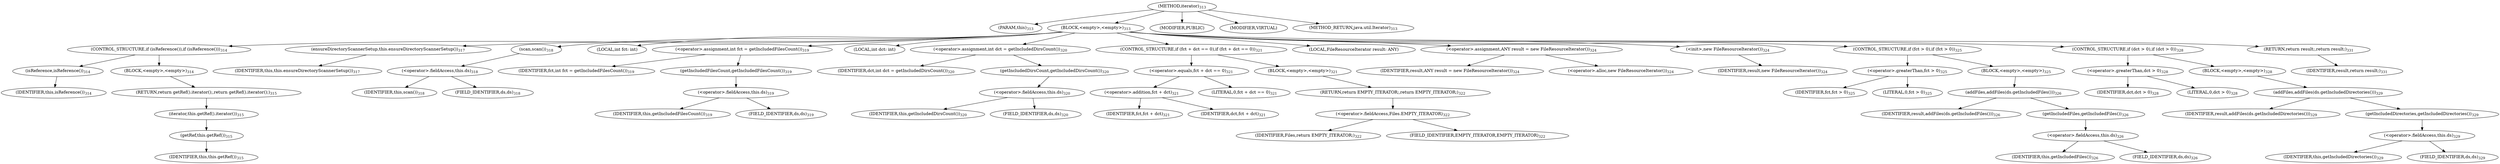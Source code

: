 digraph "iterator" {  
"687" [label = <(METHOD,iterator)<SUB>313</SUB>> ]
"67" [label = <(PARAM,this)<SUB>313</SUB>> ]
"688" [label = <(BLOCK,&lt;empty&gt;,&lt;empty&gt;)<SUB>313</SUB>> ]
"689" [label = <(CONTROL_STRUCTURE,if (isReference()),if (isReference()))<SUB>314</SUB>> ]
"690" [label = <(isReference,isReference())<SUB>314</SUB>> ]
"66" [label = <(IDENTIFIER,this,isReference())<SUB>314</SUB>> ]
"691" [label = <(BLOCK,&lt;empty&gt;,&lt;empty&gt;)<SUB>314</SUB>> ]
"692" [label = <(RETURN,return getRef().iterator();,return getRef().iterator();)<SUB>315</SUB>> ]
"693" [label = <(iterator,this.getRef().iterator())<SUB>315</SUB>> ]
"694" [label = <(getRef,this.getRef())<SUB>315</SUB>> ]
"68" [label = <(IDENTIFIER,this,this.getRef())<SUB>315</SUB>> ]
"695" [label = <(ensureDirectoryScannerSetup,this.ensureDirectoryScannerSetup())<SUB>317</SUB>> ]
"69" [label = <(IDENTIFIER,this,this.ensureDirectoryScannerSetup())<SUB>317</SUB>> ]
"696" [label = <(scan,scan())<SUB>318</SUB>> ]
"697" [label = <(&lt;operator&gt;.fieldAccess,this.ds)<SUB>318</SUB>> ]
"698" [label = <(IDENTIFIER,this,scan())<SUB>318</SUB>> ]
"699" [label = <(FIELD_IDENTIFIER,ds,ds)<SUB>318</SUB>> ]
"700" [label = <(LOCAL,int fct: int)> ]
"701" [label = <(&lt;operator&gt;.assignment,int fct = getIncludedFilesCount())<SUB>319</SUB>> ]
"702" [label = <(IDENTIFIER,fct,int fct = getIncludedFilesCount())<SUB>319</SUB>> ]
"703" [label = <(getIncludedFilesCount,getIncludedFilesCount())<SUB>319</SUB>> ]
"704" [label = <(&lt;operator&gt;.fieldAccess,this.ds)<SUB>319</SUB>> ]
"705" [label = <(IDENTIFIER,this,getIncludedFilesCount())<SUB>319</SUB>> ]
"706" [label = <(FIELD_IDENTIFIER,ds,ds)<SUB>319</SUB>> ]
"707" [label = <(LOCAL,int dct: int)> ]
"708" [label = <(&lt;operator&gt;.assignment,int dct = getIncludedDirsCount())<SUB>320</SUB>> ]
"709" [label = <(IDENTIFIER,dct,int dct = getIncludedDirsCount())<SUB>320</SUB>> ]
"710" [label = <(getIncludedDirsCount,getIncludedDirsCount())<SUB>320</SUB>> ]
"711" [label = <(&lt;operator&gt;.fieldAccess,this.ds)<SUB>320</SUB>> ]
"712" [label = <(IDENTIFIER,this,getIncludedDirsCount())<SUB>320</SUB>> ]
"713" [label = <(FIELD_IDENTIFIER,ds,ds)<SUB>320</SUB>> ]
"714" [label = <(CONTROL_STRUCTURE,if (fct + dct == 0),if (fct + dct == 0))<SUB>321</SUB>> ]
"715" [label = <(&lt;operator&gt;.equals,fct + dct == 0)<SUB>321</SUB>> ]
"716" [label = <(&lt;operator&gt;.addition,fct + dct)<SUB>321</SUB>> ]
"717" [label = <(IDENTIFIER,fct,fct + dct)<SUB>321</SUB>> ]
"718" [label = <(IDENTIFIER,dct,fct + dct)<SUB>321</SUB>> ]
"719" [label = <(LITERAL,0,fct + dct == 0)<SUB>321</SUB>> ]
"720" [label = <(BLOCK,&lt;empty&gt;,&lt;empty&gt;)<SUB>321</SUB>> ]
"721" [label = <(RETURN,return EMPTY_ITERATOR;,return EMPTY_ITERATOR;)<SUB>322</SUB>> ]
"722" [label = <(&lt;operator&gt;.fieldAccess,Files.EMPTY_ITERATOR)<SUB>322</SUB>> ]
"723" [label = <(IDENTIFIER,Files,return EMPTY_ITERATOR;)<SUB>322</SUB>> ]
"724" [label = <(FIELD_IDENTIFIER,EMPTY_ITERATOR,EMPTY_ITERATOR)<SUB>322</SUB>> ]
"71" [label = <(LOCAL,FileResourceIterator result: ANY)> ]
"725" [label = <(&lt;operator&gt;.assignment,ANY result = new FileResourceIterator())<SUB>324</SUB>> ]
"726" [label = <(IDENTIFIER,result,ANY result = new FileResourceIterator())<SUB>324</SUB>> ]
"727" [label = <(&lt;operator&gt;.alloc,new FileResourceIterator())<SUB>324</SUB>> ]
"728" [label = <(&lt;init&gt;,new FileResourceIterator())<SUB>324</SUB>> ]
"70" [label = <(IDENTIFIER,result,new FileResourceIterator())<SUB>324</SUB>> ]
"729" [label = <(CONTROL_STRUCTURE,if (fct &gt; 0),if (fct &gt; 0))<SUB>325</SUB>> ]
"730" [label = <(&lt;operator&gt;.greaterThan,fct &gt; 0)<SUB>325</SUB>> ]
"731" [label = <(IDENTIFIER,fct,fct &gt; 0)<SUB>325</SUB>> ]
"732" [label = <(LITERAL,0,fct &gt; 0)<SUB>325</SUB>> ]
"733" [label = <(BLOCK,&lt;empty&gt;,&lt;empty&gt;)<SUB>325</SUB>> ]
"734" [label = <(addFiles,addFiles(ds.getIncludedFiles()))<SUB>326</SUB>> ]
"735" [label = <(IDENTIFIER,result,addFiles(ds.getIncludedFiles()))<SUB>326</SUB>> ]
"736" [label = <(getIncludedFiles,getIncludedFiles())<SUB>326</SUB>> ]
"737" [label = <(&lt;operator&gt;.fieldAccess,this.ds)<SUB>326</SUB>> ]
"738" [label = <(IDENTIFIER,this,getIncludedFiles())<SUB>326</SUB>> ]
"739" [label = <(FIELD_IDENTIFIER,ds,ds)<SUB>326</SUB>> ]
"740" [label = <(CONTROL_STRUCTURE,if (dct &gt; 0),if (dct &gt; 0))<SUB>328</SUB>> ]
"741" [label = <(&lt;operator&gt;.greaterThan,dct &gt; 0)<SUB>328</SUB>> ]
"742" [label = <(IDENTIFIER,dct,dct &gt; 0)<SUB>328</SUB>> ]
"743" [label = <(LITERAL,0,dct &gt; 0)<SUB>328</SUB>> ]
"744" [label = <(BLOCK,&lt;empty&gt;,&lt;empty&gt;)<SUB>328</SUB>> ]
"745" [label = <(addFiles,addFiles(ds.getIncludedDirectories()))<SUB>329</SUB>> ]
"746" [label = <(IDENTIFIER,result,addFiles(ds.getIncludedDirectories()))<SUB>329</SUB>> ]
"747" [label = <(getIncludedDirectories,getIncludedDirectories())<SUB>329</SUB>> ]
"748" [label = <(&lt;operator&gt;.fieldAccess,this.ds)<SUB>329</SUB>> ]
"749" [label = <(IDENTIFIER,this,getIncludedDirectories())<SUB>329</SUB>> ]
"750" [label = <(FIELD_IDENTIFIER,ds,ds)<SUB>329</SUB>> ]
"751" [label = <(RETURN,return result;,return result;)<SUB>331</SUB>> ]
"752" [label = <(IDENTIFIER,result,return result;)<SUB>331</SUB>> ]
"753" [label = <(MODIFIER,PUBLIC)> ]
"754" [label = <(MODIFIER,VIRTUAL)> ]
"755" [label = <(METHOD_RETURN,java.util.Iterator)<SUB>313</SUB>> ]
  "687" -> "67" 
  "687" -> "688" 
  "687" -> "753" 
  "687" -> "754" 
  "687" -> "755" 
  "688" -> "689" 
  "688" -> "695" 
  "688" -> "696" 
  "688" -> "700" 
  "688" -> "701" 
  "688" -> "707" 
  "688" -> "708" 
  "688" -> "714" 
  "688" -> "71" 
  "688" -> "725" 
  "688" -> "728" 
  "688" -> "729" 
  "688" -> "740" 
  "688" -> "751" 
  "689" -> "690" 
  "689" -> "691" 
  "690" -> "66" 
  "691" -> "692" 
  "692" -> "693" 
  "693" -> "694" 
  "694" -> "68" 
  "695" -> "69" 
  "696" -> "697" 
  "697" -> "698" 
  "697" -> "699" 
  "701" -> "702" 
  "701" -> "703" 
  "703" -> "704" 
  "704" -> "705" 
  "704" -> "706" 
  "708" -> "709" 
  "708" -> "710" 
  "710" -> "711" 
  "711" -> "712" 
  "711" -> "713" 
  "714" -> "715" 
  "714" -> "720" 
  "715" -> "716" 
  "715" -> "719" 
  "716" -> "717" 
  "716" -> "718" 
  "720" -> "721" 
  "721" -> "722" 
  "722" -> "723" 
  "722" -> "724" 
  "725" -> "726" 
  "725" -> "727" 
  "728" -> "70" 
  "729" -> "730" 
  "729" -> "733" 
  "730" -> "731" 
  "730" -> "732" 
  "733" -> "734" 
  "734" -> "735" 
  "734" -> "736" 
  "736" -> "737" 
  "737" -> "738" 
  "737" -> "739" 
  "740" -> "741" 
  "740" -> "744" 
  "741" -> "742" 
  "741" -> "743" 
  "744" -> "745" 
  "745" -> "746" 
  "745" -> "747" 
  "747" -> "748" 
  "748" -> "749" 
  "748" -> "750" 
  "751" -> "752" 
}
